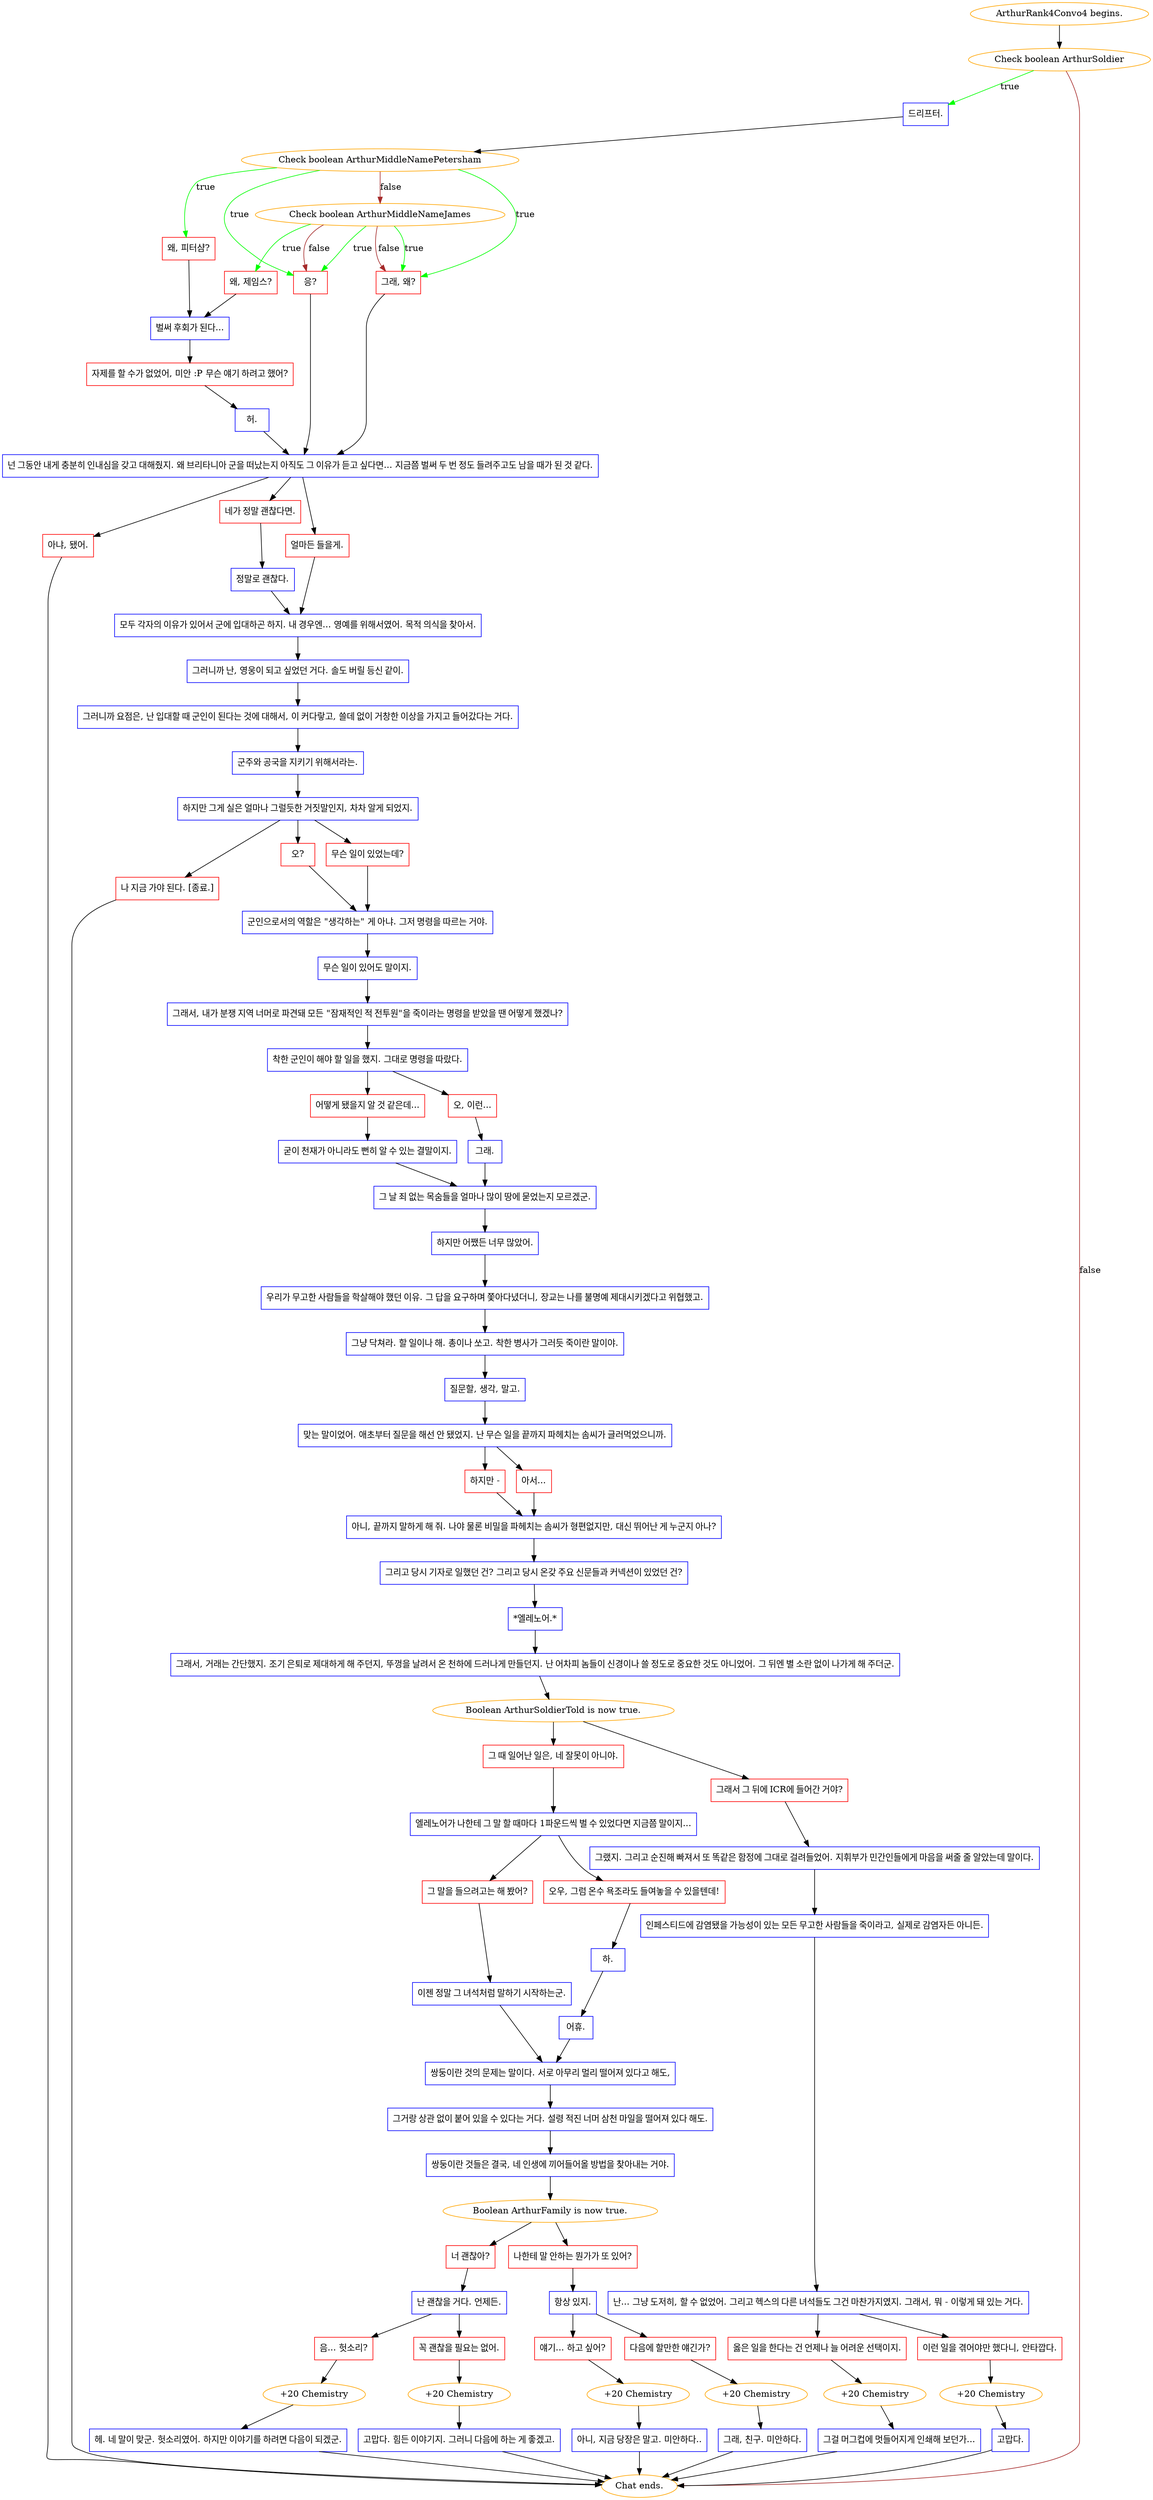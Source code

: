 digraph {
	"ArthurRank4Convo4 begins." [color=orange];
		"ArthurRank4Convo4 begins." -> j1651121292;
	j1651121292 [label="Check boolean ArthurSoldier",color=orange];
		j1651121292 -> j4101300086 [label=true,color=green];
		j1651121292 -> "Chat ends." [label=false,color=brown];
	j4101300086 [label="드리프터.",shape=box,color=blue];
		j4101300086 -> j2062515714;
	"Chat ends." [color=orange];
	j2062515714 [label="Check boolean ArthurMiddleNamePetersham",color=orange];
		j2062515714 -> j1888947215 [label=true,color=green];
		j2062515714 -> j4185371074 [label=true,color=green];
		j2062515714 -> j321366187 [label=true,color=green];
		j2062515714 -> j2878711458 [label=false,color=brown];
	j1888947215 [label="왜, 피터샴?",shape=box,color=red];
		j1888947215 -> j759577514;
	j4185371074 [label="응?",shape=box,color=red];
		j4185371074 -> j1666559160;
	j321366187 [label="그래, 왜?",shape=box,color=red];
		j321366187 -> j1666559160;
	j2878711458 [label="Check boolean ArthurMiddleNameJames",color=orange];
		j2878711458 -> j3701875325 [label=true,color=green];
		j2878711458 -> j4185371074 [label=true,color=green];
		j2878711458 -> j321366187 [label=true,color=green];
		j2878711458 -> j4185371074 [label=false,color=brown];
		j2878711458 -> j321366187 [label=false,color=brown];
	j759577514 [label="벌써 후회가 된다...",shape=box,color=blue];
		j759577514 -> j2360515708;
	j1666559160 [label="넌 그동안 내게 충분히 인내심을 갖고 대해줬지. 왜 브리타니아 군을 떠났는지 아직도 그 이유가 듣고 싶다면... 지금쯤 벌써 두 번 정도 들려주고도 남을 때가 된 것 같다.",shape=box,color=blue];
		j1666559160 -> j565947941;
		j1666559160 -> j1468296421;
		j1666559160 -> j3564591978;
	j3701875325 [label="왜, 제임스?",shape=box,color=red];
		j3701875325 -> j759577514;
	j2360515708 [label="자제를 할 수가 없었어, 미안 :P 무슨 얘기 하려고 했어?",shape=box,color=red];
		j2360515708 -> j273033203;
	j565947941 [label="네가 정말 괜찮다면.",shape=box,color=red];
		j565947941 -> j1328778189;
	j1468296421 [label="얼마든 들을게.",shape=box,color=red];
		j1468296421 -> j1195426328;
	j3564591978 [label="아냐, 됐어.",shape=box,color=red];
		j3564591978 -> "Chat ends.";
	j273033203 [label="허.",shape=box,color=blue];
		j273033203 -> j1666559160;
	j1328778189 [label="정말로 괜찮다.",shape=box,color=blue];
		j1328778189 -> j1195426328;
	j1195426328 [label="모두 각자의 이유가 있어서 군에 입대하곤 하지. 내 경우엔... 영예를 위해서였어. 목적 의식을 찾아서.",shape=box,color=blue];
		j1195426328 -> j2067551110;
	j2067551110 [label="그러니까 난, 영웅이 되고 싶었던 거다. 솔도 버릴 등신 같이.",shape=box,color=blue];
		j2067551110 -> j1773327710;
	j1773327710 [label="그러니까 요점은, 난 입대할 때 군인이 된다는 것에 대해서, 이 커다랗고, 쓸데 없이 거창한 이상을 가지고 들어갔다는 거다.",shape=box,color=blue];
		j1773327710 -> j1400697671;
	j1400697671 [label="군주와 공국을 지키기 위해서라는.",shape=box,color=blue];
		j1400697671 -> j1678651445;
	j1678651445 [label="하지만 그게 실은 얼마나 그럴듯한 거짓말인지, 차차 알게 되었지.",shape=box,color=blue];
		j1678651445 -> j3836782891;
		j1678651445 -> j1381487869;
		j1678651445 -> j274355679;
	j3836782891 [label="무슨 일이 있었는데?",shape=box,color=red];
		j3836782891 -> j3034406521;
	j1381487869 [label="오?",shape=box,color=red];
		j1381487869 -> j3034406521;
	j274355679 [label="나 지금 가야 된다. [종료.]",shape=box,color=red];
		j274355679 -> "Chat ends.";
	j3034406521 [label="군인으로서의 역할은 \"생각하는\" 게 아냐. 그저 명령을 따르는 거야.",shape=box,color=blue];
		j3034406521 -> j1342177766;
	j1342177766 [label="무슨 일이 있어도 말이지.",shape=box,color=blue];
		j1342177766 -> j1278650548;
	j1278650548 [label="그래서, 내가 분쟁 지역 너머로 파견돼 모든 \"잠재적인 적 전투원\"을 죽이라는 명령을 받았을 땐 어떻게 했겠나?",shape=box,color=blue];
		j1278650548 -> j2951077494;
	j2951077494 [label="착한 군인이 해야 할 일을 했지. 그대로 명령을 따랐다.",shape=box,color=blue];
		j2951077494 -> j2371009321;
		j2951077494 -> j2597276941;
	j2371009321 [label="어떻게 됐을지 알 것 같은데...",shape=box,color=red];
		j2371009321 -> j4092953784;
	j2597276941 [label="오, 이런...",shape=box,color=red];
		j2597276941 -> j1630916088;
	j4092953784 [label="굳이 천재가 아니라도 뻔히 알 수 있는 결말이지.",shape=box,color=blue];
		j4092953784 -> j1340411479;
	j1630916088 [label="그래.",shape=box,color=blue];
		j1630916088 -> j1340411479;
	j1340411479 [label="그 날 죄 없는 목숨들을 얼마나 많이 땅에 묻었는지 모르겠군.",shape=box,color=blue];
		j1340411479 -> j182342001;
	j182342001 [label="하지만 어쨌든 너무 많았어.",shape=box,color=blue];
		j182342001 -> j343532931;
	j343532931 [label="우리가 무고한 사람들을 학살해야 했던 이유. 그 답을 요구하며 쫓아다녔더니, 장교는 나를 불명예 제대시키겠다고 위협했고.",shape=box,color=blue];
		j343532931 -> j1227415854;
	j1227415854 [label="그냥 닥쳐라. 할 일이나 해. 총이나 쏘고. 착한 병사가 그러듯 죽이란 말이야.",shape=box,color=blue];
		j1227415854 -> j3891159454;
	j3891159454 [label="질문할, 생각, 말고.",shape=box,color=blue];
		j3891159454 -> j3981930850;
	j3981930850 [label="맞는 말이었어. 애초부터 질문을 해선 안 됐었지. 난 무슨 일을 끝까지 파헤치는 솜씨가 글러먹었으니까.",shape=box,color=blue];
		j3981930850 -> j2213732709;
		j3981930850 -> j532223354;
	j2213732709 [label="하지만 -",shape=box,color=red];
		j2213732709 -> j1796246247;
	j532223354 [label="아서...",shape=box,color=red];
		j532223354 -> j1796246247;
	j1796246247 [label="아니, 끝까지 말하게 해 줘. 나야 물론 비밀을 파헤치는 솜씨가 형편없지만, 대신 뛰어난 게 누군지 아나?",shape=box,color=blue];
		j1796246247 -> j204948504;
	j204948504 [label="그리고 당시 기자로 일했던 건? 그리고 당시 온갖 주요 신문들과 커넥션이 있었던 건?",shape=box,color=blue];
		j204948504 -> j3544882992;
	j3544882992 [label="*엘레노어.*",shape=box,color=blue];
		j3544882992 -> j3143419322;
	j3143419322 [label="그래서, 거래는 간단했지. 조기 은퇴로 제대하게 해 주던지, 뚜껑을 날려서 온 천하에 드러나게 만들던지. 난 어차피 놈들이 신경이나 쓸 정도로 중요한 것도 아니었어. 그 뒤엔 별 소란 없이 나가게 해 주더군.",shape=box,color=blue];
		j3143419322 -> j1539124429;
	j1539124429 [label="Boolean ArthurSoldierTold is now true.",color=orange];
		j1539124429 -> j725377500;
		j1539124429 -> j3922111755;
	j725377500 [label="그래서 그 뒤에 ICR에 들어간 거야?",shape=box,color=red];
		j725377500 -> j4234850511;
	j3922111755 [label="그 때 일어난 일은, 네 잘못이 아니야.",shape=box,color=red];
		j3922111755 -> j747359479;
	j4234850511 [label="그랬지. 그리고 순진해 빠져서 또 똑같은 함정에 그대로 걸려들었어. 지휘부가 민간인들에게 마음을 써줄 줄 알았는데 말이다.",shape=box,color=blue];
		j4234850511 -> j1450812217;
	j747359479 [label="엘레노어가 나한테 그 말 할 때마다 1파운드씩 벌 수 있었다면 지금쯤 말이지...",shape=box,color=blue];
		j747359479 -> j818280126;
		j747359479 -> j2130860813;
	j1450812217 [label="인페스티드에 감염됐을 가능성이 있는 모든 무고한 사람들을 죽이라고, 실제로 감염자든 아니든.",shape=box,color=blue];
		j1450812217 -> j4037660217;
	j818280126 [label="그 말을 들으려고는 해 봤어?",shape=box,color=red];
		j818280126 -> j1462954945;
	j2130860813 [label="오우, 그럼 온수 욕조라도 들여놓을 수 있을텐데!",shape=box,color=red];
		j2130860813 -> j3773696814;
	j4037660217 [label="난... 그냥 도저히, 할 수 없었어. 그리고 헥스의 다른 녀석들도 그건 마찬가지였지. 그래서, 뭐 - 이렇게 돼 있는 거다.",shape=box,color=blue];
		j4037660217 -> j2978602646;
		j4037660217 -> j1245464967;
	j1462954945 [label="이젠 정말 그 녀석처럼 말하기 시작하는군.",shape=box,color=blue];
		j1462954945 -> j1775263194;
	j3773696814 [label="하.",shape=box,color=blue];
		j3773696814 -> j3940398073;
	j2978602646 [label="이런 일을 겪어야만 했다니, 안타깝다.",shape=box,color=red];
		j2978602646 -> j2717308091;
	j1245464967 [label="옳은 일을 한다는 건 언제나 늘 어려운 선택이지.",shape=box,color=red];
		j1245464967 -> j1044169387;
	j1775263194 [label="쌍둥이란 것의 문제는 말이다. 서로 아무리 멀리 떨어져 있다고 해도,",shape=box,color=blue];
		j1775263194 -> j883526983;
	j3940398073 [label="어휴.",shape=box,color=blue];
		j3940398073 -> j1775263194;
	j2717308091 [label="+20 Chemistry",color=orange];
		j2717308091 -> j1011534870;
	j1044169387 [label="+20 Chemistry",color=orange];
		j1044169387 -> j3584725868;
	j883526983 [label="그거랑 상관 없이 붙어 있을 수 있다는 거다. 설령 적진 너머 삼천 마일을 떨어져 있다 해도.",shape=box,color=blue];
		j883526983 -> j411469562;
	j1011534870 [label="고맙다.",shape=box,color=blue];
		j1011534870 -> "Chat ends.";
	j3584725868 [label="그걸 머그컵에 멋들어지게 인쇄해 보던가...",shape=box,color=blue];
		j3584725868 -> "Chat ends.";
	j411469562 [label="쌍둥이란 것들은 결국, 네 인생에 끼어들어올 방법을 찾아내는 거야.",shape=box,color=blue];
		j411469562 -> j730258552;
	j730258552 [label="Boolean ArthurFamily is now true.",color=orange];
		j730258552 -> j1851726718;
		j730258552 -> j1094362407;
	j1851726718 [label="너 괜찮아?",shape=box,color=red];
		j1851726718 -> j197568311;
	j1094362407 [label="나한테 말 안하는 뭔가가 또 있어?",shape=box,color=red];
		j1094362407 -> j4011389669;
	j197568311 [label="난 괜찮을 거다. 언제든.",shape=box,color=blue];
		j197568311 -> j484599111;
		j197568311 -> j2585522805;
	j4011389669 [label="항상 있지.",shape=box,color=blue];
		j4011389669 -> j1750253227;
		j4011389669 -> j1134675576;
	j484599111 [label="꼭 괜찮을 필요는 없어.",shape=box,color=red];
		j484599111 -> j686587141;
	j2585522805 [label="음... 헛소리?",shape=box,color=red];
		j2585522805 -> j2443132134;
	j1750253227 [label="다음에 할만한 얘긴가?",shape=box,color=red];
		j1750253227 -> j1552155580;
	j1134675576 [label="얘기... 하고 싶어?",shape=box,color=red];
		j1134675576 -> j3049615841;
	j686587141 [label="+20 Chemistry",color=orange];
		j686587141 -> j3256804224;
	j2443132134 [label="+20 Chemistry",color=orange];
		j2443132134 -> j4173236287;
	j1552155580 [label="+20 Chemistry",color=orange];
		j1552155580 -> j1905818470;
	j3049615841 [label="+20 Chemistry",color=orange];
		j3049615841 -> j7464580;
	j3256804224 [label="고맙다. 힘든 이야기지. 그러니 다음에 하는 게 좋겠고.",shape=box,color=blue];
		j3256804224 -> "Chat ends.";
	j4173236287 [label="헤. 네 말이 맞군. 헛소리였어. 하지만 이야기를 하려면 다음이 되겠군.",shape=box,color=blue];
		j4173236287 -> "Chat ends.";
	j1905818470 [label="그래, 친구. 미안하다.",shape=box,color=blue];
		j1905818470 -> "Chat ends.";
	j7464580 [label="아니, 지금 당장은 말고. 미안하다..",shape=box,color=blue];
		j7464580 -> "Chat ends.";
}